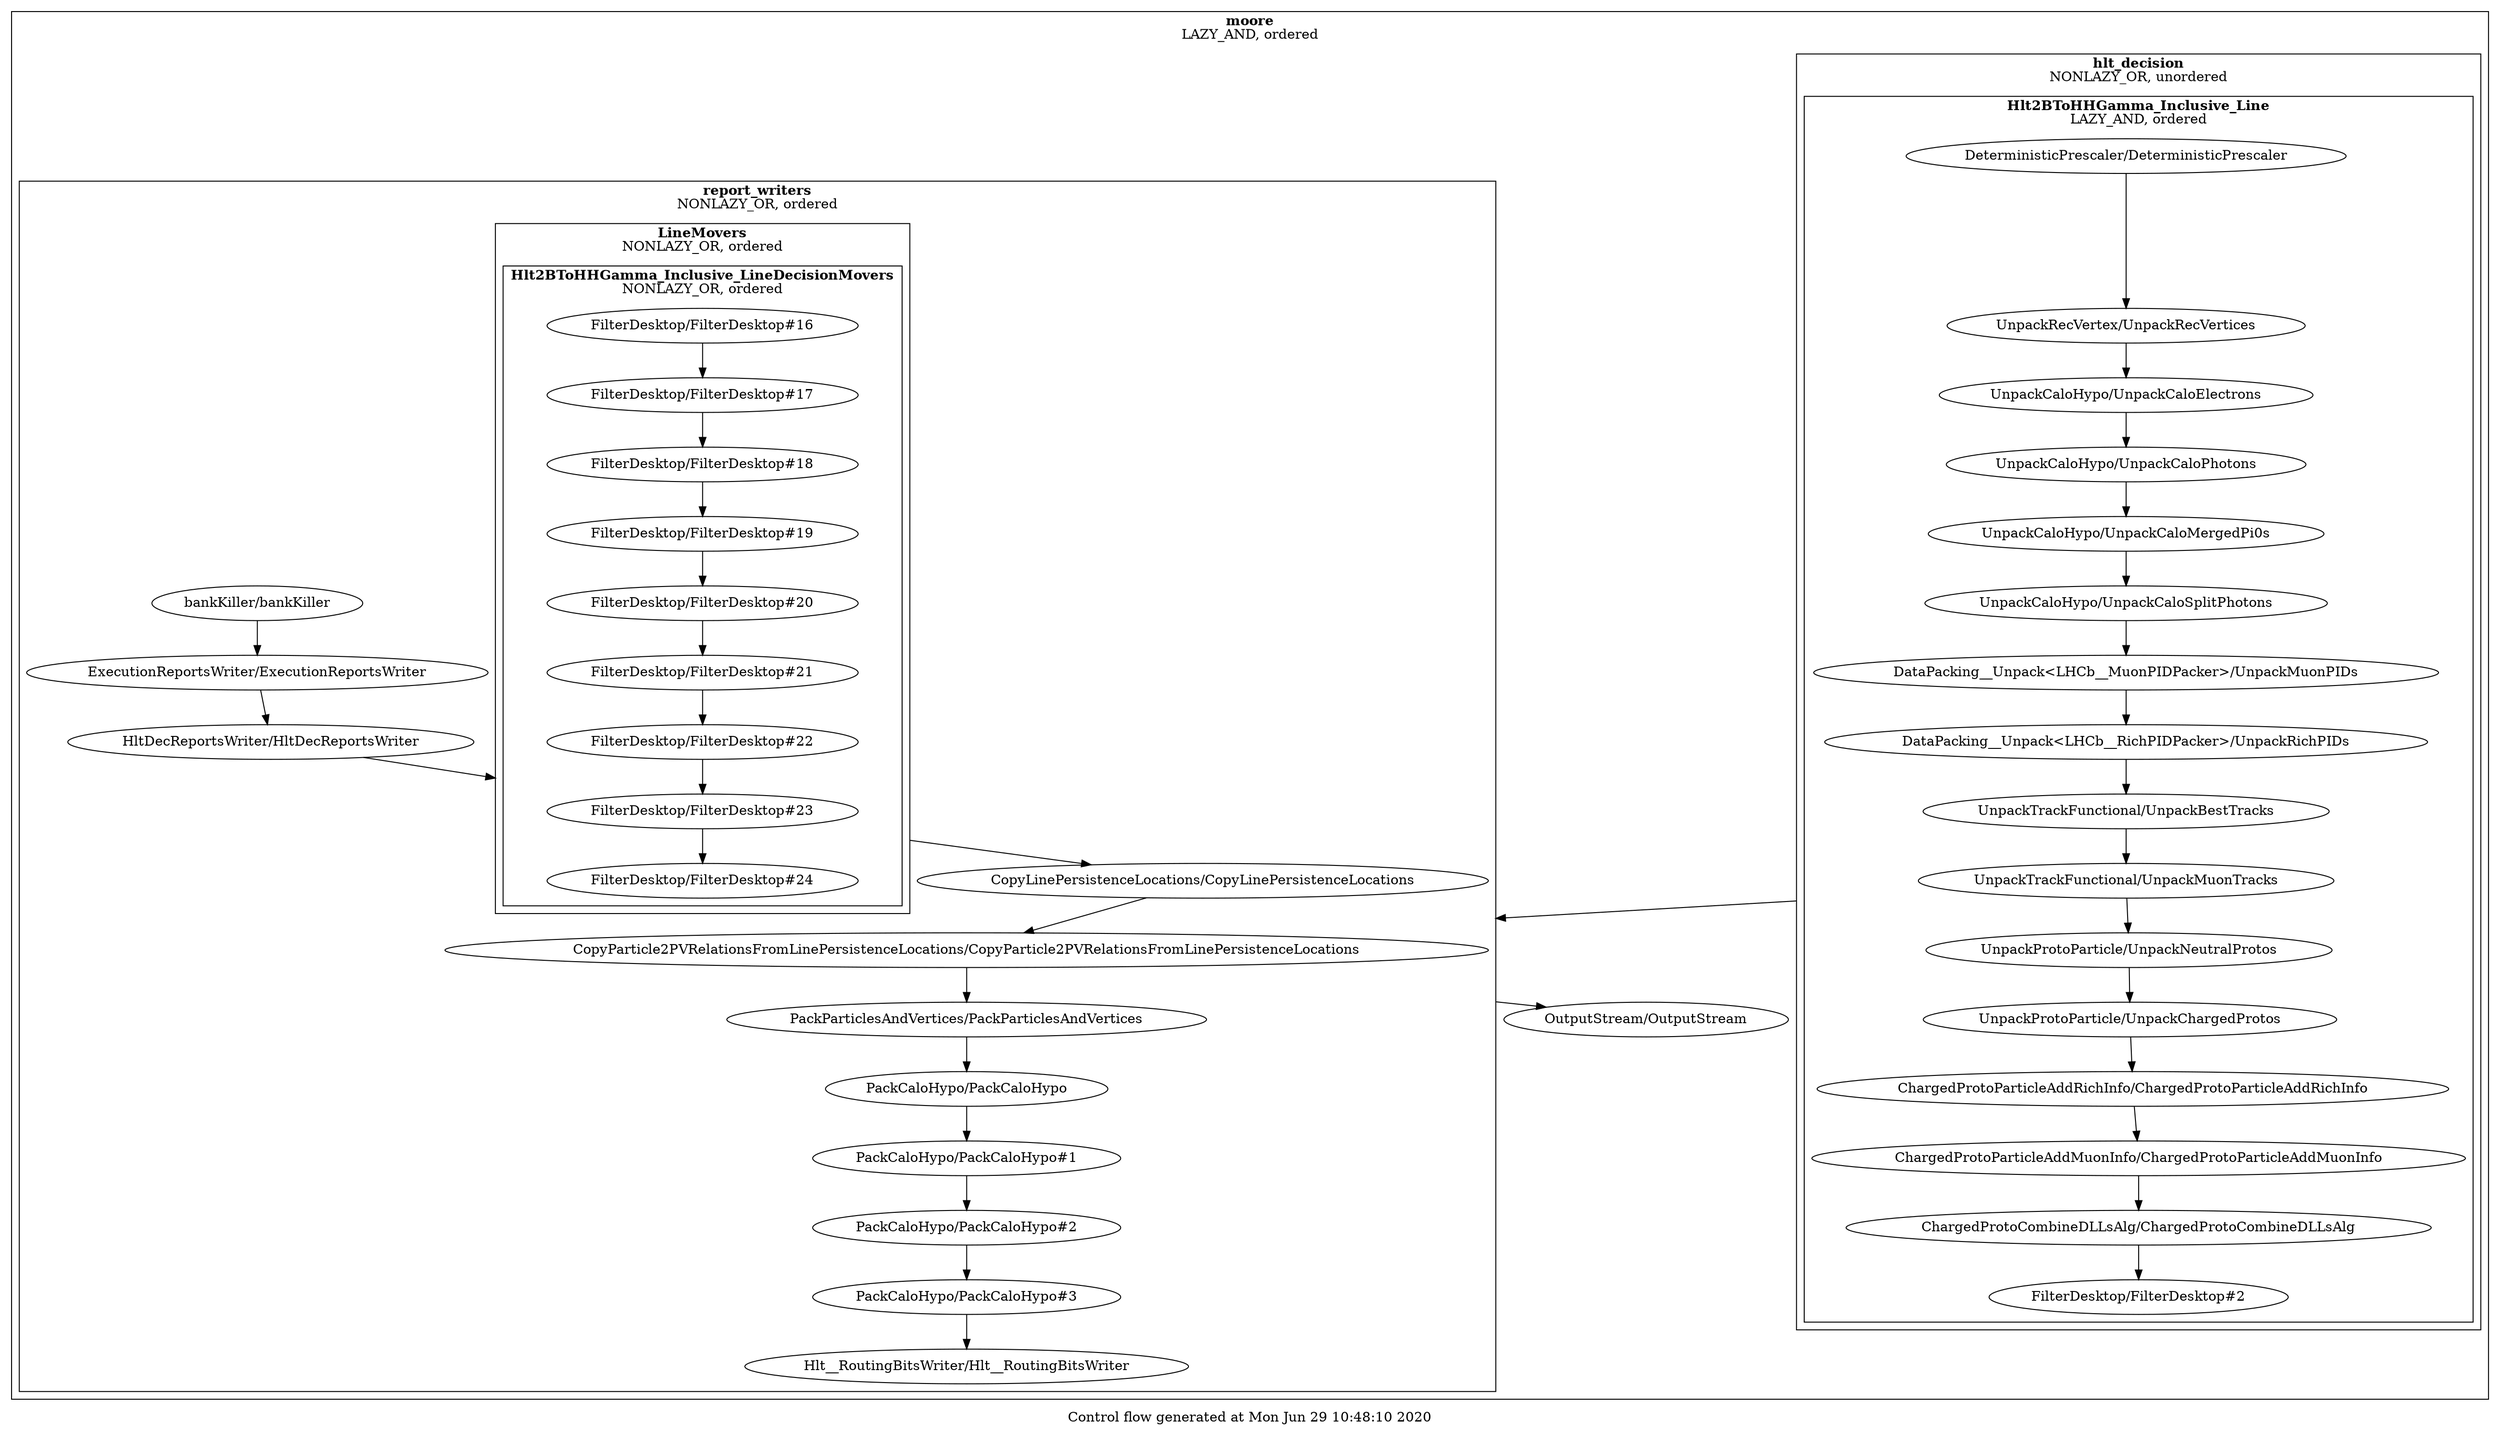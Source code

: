 strict digraph control_flow {
compound=True;
label="Control flow generated at Mon Jun 29 10:48:10 2020";
subgraph cluster_moore {
label=<<B>moore</B><BR/>LAZY_AND, ordered>;
edge [dir=forward];
subgraph cluster_hlt_decision {
label=<<B>hlt_decision</B><BR/>NONLAZY_OR, unordered>;
edge [dir=none];
subgraph cluster_Hlt2BToHHGamma_Inclusive_Line {
label=<<B>Hlt2BToHHGamma_Inclusive_Line</B><BR/>LAZY_AND, ordered>;
edge [dir=forward];
"Hlt2BToHHGamma_Inclusive_Line_DeterministicPrescaler/DeterministicPrescaler" [label="DeterministicPrescaler/DeterministicPrescaler"];
"Hlt2BToHHGamma_Inclusive_Line_UnpackRecVertex/UnpackRecVertices" [label="UnpackRecVertex/UnpackRecVertices"];
"Hlt2BToHHGamma_Inclusive_Line_DeterministicPrescaler/DeterministicPrescaler" -> "Hlt2BToHHGamma_Inclusive_Line_UnpackRecVertex/UnpackRecVertices";
"Hlt2BToHHGamma_Inclusive_Line_UnpackCaloHypo/UnpackCaloElectrons" [label="UnpackCaloHypo/UnpackCaloElectrons"];
"Hlt2BToHHGamma_Inclusive_Line_UnpackRecVertex/UnpackRecVertices" -> "Hlt2BToHHGamma_Inclusive_Line_UnpackCaloHypo/UnpackCaloElectrons";
"Hlt2BToHHGamma_Inclusive_Line_UnpackCaloHypo/UnpackCaloPhotons" [label="UnpackCaloHypo/UnpackCaloPhotons"];
"Hlt2BToHHGamma_Inclusive_Line_UnpackCaloHypo/UnpackCaloElectrons" -> "Hlt2BToHHGamma_Inclusive_Line_UnpackCaloHypo/UnpackCaloPhotons";
"Hlt2BToHHGamma_Inclusive_Line_UnpackCaloHypo/UnpackCaloMergedPi0s" [label="UnpackCaloHypo/UnpackCaloMergedPi0s"];
"Hlt2BToHHGamma_Inclusive_Line_UnpackCaloHypo/UnpackCaloPhotons" -> "Hlt2BToHHGamma_Inclusive_Line_UnpackCaloHypo/UnpackCaloMergedPi0s";
"Hlt2BToHHGamma_Inclusive_Line_UnpackCaloHypo/UnpackCaloSplitPhotons" [label="UnpackCaloHypo/UnpackCaloSplitPhotons"];
"Hlt2BToHHGamma_Inclusive_Line_UnpackCaloHypo/UnpackCaloMergedPi0s" -> "Hlt2BToHHGamma_Inclusive_Line_UnpackCaloHypo/UnpackCaloSplitPhotons";
"Hlt2BToHHGamma_Inclusive_Line_DataPacking__Unpack&lt;LHCb__MuonPIDPacker&gt;/UnpackMuonPIDs" [label="DataPacking__Unpack<LHCb__MuonPIDPacker>/UnpackMuonPIDs"];
"Hlt2BToHHGamma_Inclusive_Line_UnpackCaloHypo/UnpackCaloSplitPhotons" -> "Hlt2BToHHGamma_Inclusive_Line_DataPacking__Unpack&lt;LHCb__MuonPIDPacker&gt;/UnpackMuonPIDs";
"Hlt2BToHHGamma_Inclusive_Line_DataPacking__Unpack&lt;LHCb__RichPIDPacker&gt;/UnpackRichPIDs" [label="DataPacking__Unpack<LHCb__RichPIDPacker>/UnpackRichPIDs"];
"Hlt2BToHHGamma_Inclusive_Line_DataPacking__Unpack&lt;LHCb__MuonPIDPacker&gt;/UnpackMuonPIDs" -> "Hlt2BToHHGamma_Inclusive_Line_DataPacking__Unpack&lt;LHCb__RichPIDPacker&gt;/UnpackRichPIDs";
"Hlt2BToHHGamma_Inclusive_Line_UnpackTrackFunctional/UnpackBestTracks" [label="UnpackTrackFunctional/UnpackBestTracks"];
"Hlt2BToHHGamma_Inclusive_Line_DataPacking__Unpack&lt;LHCb__RichPIDPacker&gt;/UnpackRichPIDs" -> "Hlt2BToHHGamma_Inclusive_Line_UnpackTrackFunctional/UnpackBestTracks";
"Hlt2BToHHGamma_Inclusive_Line_UnpackTrackFunctional/UnpackMuonTracks" [label="UnpackTrackFunctional/UnpackMuonTracks"];
"Hlt2BToHHGamma_Inclusive_Line_UnpackTrackFunctional/UnpackBestTracks" -> "Hlt2BToHHGamma_Inclusive_Line_UnpackTrackFunctional/UnpackMuonTracks";
"Hlt2BToHHGamma_Inclusive_Line_UnpackProtoParticle/UnpackNeutralProtos" [label="UnpackProtoParticle/UnpackNeutralProtos"];
"Hlt2BToHHGamma_Inclusive_Line_UnpackTrackFunctional/UnpackMuonTracks" -> "Hlt2BToHHGamma_Inclusive_Line_UnpackProtoParticle/UnpackNeutralProtos";
"Hlt2BToHHGamma_Inclusive_Line_UnpackProtoParticle/UnpackChargedProtos" [label="UnpackProtoParticle/UnpackChargedProtos"];
"Hlt2BToHHGamma_Inclusive_Line_UnpackProtoParticle/UnpackNeutralProtos" -> "Hlt2BToHHGamma_Inclusive_Line_UnpackProtoParticle/UnpackChargedProtos";
"Hlt2BToHHGamma_Inclusive_Line_ChargedProtoParticleAddRichInfo/ChargedProtoParticleAddRichInfo" [label="ChargedProtoParticleAddRichInfo/ChargedProtoParticleAddRichInfo"];
"Hlt2BToHHGamma_Inclusive_Line_UnpackProtoParticle/UnpackChargedProtos" -> "Hlt2BToHHGamma_Inclusive_Line_ChargedProtoParticleAddRichInfo/ChargedProtoParticleAddRichInfo";
"Hlt2BToHHGamma_Inclusive_Line_ChargedProtoParticleAddMuonInfo/ChargedProtoParticleAddMuonInfo" [label="ChargedProtoParticleAddMuonInfo/ChargedProtoParticleAddMuonInfo"];
"Hlt2BToHHGamma_Inclusive_Line_ChargedProtoParticleAddRichInfo/ChargedProtoParticleAddRichInfo" -> "Hlt2BToHHGamma_Inclusive_Line_ChargedProtoParticleAddMuonInfo/ChargedProtoParticleAddMuonInfo";
"Hlt2BToHHGamma_Inclusive_Line_ChargedProtoCombineDLLsAlg/ChargedProtoCombineDLLsAlg" [label="ChargedProtoCombineDLLsAlg/ChargedProtoCombineDLLsAlg"];
"Hlt2BToHHGamma_Inclusive_Line_ChargedProtoParticleAddMuonInfo/ChargedProtoParticleAddMuonInfo" -> "Hlt2BToHHGamma_Inclusive_Line_ChargedProtoCombineDLLsAlg/ChargedProtoCombineDLLsAlg";
"Hlt2BToHHGamma_Inclusive_Line_FilterDesktop/FilterDesktop#2" [label="FilterDesktop/FilterDesktop#2"];
"Hlt2BToHHGamma_Inclusive_Line_ChargedProtoCombineDLLsAlg/ChargedProtoCombineDLLsAlg" -> "Hlt2BToHHGamma_Inclusive_Line_FilterDesktop/FilterDesktop#2";
}

}

subgraph cluster_report_writers {
label=<<B>report_writers</B><BR/>NONLAZY_OR, ordered>;
edge [dir=forward];
"report_writers_bankKiller/bankKiller" [label="bankKiller/bankKiller"];
"report_writers_ExecutionReportsWriter/ExecutionReportsWriter" [label="ExecutionReportsWriter/ExecutionReportsWriter"];
"report_writers_bankKiller/bankKiller" -> "report_writers_ExecutionReportsWriter/ExecutionReportsWriter";
"report_writers_HltDecReportsWriter/HltDecReportsWriter" [label="HltDecReportsWriter/HltDecReportsWriter"];
"report_writers_ExecutionReportsWriter/ExecutionReportsWriter" -> "report_writers_HltDecReportsWriter/HltDecReportsWriter";
subgraph cluster_LineMovers {
label=<<B>LineMovers</B><BR/>NONLAZY_OR, ordered>;
edge [dir=forward];
subgraph cluster_Hlt2BToHHGamma_Inclusive_LineDecisionMovers {
label=<<B>Hlt2BToHHGamma_Inclusive_LineDecisionMovers</B><BR/>NONLAZY_OR, ordered>;
edge [dir=forward];
"Hlt2BToHHGamma_Inclusive_LineDecisionMovers_FilterDesktop/FilterDesktop#16" [label="FilterDesktop/FilterDesktop#16"];
"Hlt2BToHHGamma_Inclusive_LineDecisionMovers_FilterDesktop/FilterDesktop#17" [label="FilterDesktop/FilterDesktop#17"];
"Hlt2BToHHGamma_Inclusive_LineDecisionMovers_FilterDesktop/FilterDesktop#16" -> "Hlt2BToHHGamma_Inclusive_LineDecisionMovers_FilterDesktop/FilterDesktop#17";
"Hlt2BToHHGamma_Inclusive_LineDecisionMovers_FilterDesktop/FilterDesktop#18" [label="FilterDesktop/FilterDesktop#18"];
"Hlt2BToHHGamma_Inclusive_LineDecisionMovers_FilterDesktop/FilterDesktop#17" -> "Hlt2BToHHGamma_Inclusive_LineDecisionMovers_FilterDesktop/FilterDesktop#18";
"Hlt2BToHHGamma_Inclusive_LineDecisionMovers_FilterDesktop/FilterDesktop#19" [label="FilterDesktop/FilterDesktop#19"];
"Hlt2BToHHGamma_Inclusive_LineDecisionMovers_FilterDesktop/FilterDesktop#18" -> "Hlt2BToHHGamma_Inclusive_LineDecisionMovers_FilterDesktop/FilterDesktop#19";
"Hlt2BToHHGamma_Inclusive_LineDecisionMovers_FilterDesktop/FilterDesktop#20" [label="FilterDesktop/FilterDesktop#20"];
"Hlt2BToHHGamma_Inclusive_LineDecisionMovers_FilterDesktop/FilterDesktop#19" -> "Hlt2BToHHGamma_Inclusive_LineDecisionMovers_FilterDesktop/FilterDesktop#20";
"Hlt2BToHHGamma_Inclusive_LineDecisionMovers_FilterDesktop/FilterDesktop#21" [label="FilterDesktop/FilterDesktop#21"];
"Hlt2BToHHGamma_Inclusive_LineDecisionMovers_FilterDesktop/FilterDesktop#20" -> "Hlt2BToHHGamma_Inclusive_LineDecisionMovers_FilterDesktop/FilterDesktop#21";
"Hlt2BToHHGamma_Inclusive_LineDecisionMovers_FilterDesktop/FilterDesktop#22" [label="FilterDesktop/FilterDesktop#22"];
"Hlt2BToHHGamma_Inclusive_LineDecisionMovers_FilterDesktop/FilterDesktop#21" -> "Hlt2BToHHGamma_Inclusive_LineDecisionMovers_FilterDesktop/FilterDesktop#22";
"Hlt2BToHHGamma_Inclusive_LineDecisionMovers_FilterDesktop/FilterDesktop#23" [label="FilterDesktop/FilterDesktop#23"];
"Hlt2BToHHGamma_Inclusive_LineDecisionMovers_FilterDesktop/FilterDesktop#22" -> "Hlt2BToHHGamma_Inclusive_LineDecisionMovers_FilterDesktop/FilterDesktop#23";
"Hlt2BToHHGamma_Inclusive_LineDecisionMovers_FilterDesktop/FilterDesktop#24" [label="FilterDesktop/FilterDesktop#24"];
"Hlt2BToHHGamma_Inclusive_LineDecisionMovers_FilterDesktop/FilterDesktop#23" -> "Hlt2BToHHGamma_Inclusive_LineDecisionMovers_FilterDesktop/FilterDesktop#24";
}

}

"report_writers_HltDecReportsWriter/HltDecReportsWriter" -> "Hlt2BToHHGamma_Inclusive_LineDecisionMovers_FilterDesktop/FilterDesktop#23"  [lhead=cluster_LineMovers];
"report_writers_CopyLinePersistenceLocations/CopyLinePersistenceLocations" [label="CopyLinePersistenceLocations/CopyLinePersistenceLocations"];
"Hlt2BToHHGamma_Inclusive_LineDecisionMovers_FilterDesktop/FilterDesktop#23" -> "report_writers_CopyLinePersistenceLocations/CopyLinePersistenceLocations"  [ltail=cluster_LineMovers];
"report_writers_CopyParticle2PVRelationsFromLinePersistenceLocations/CopyParticle2PVRelationsFromLinePersistenceLocations" [label="CopyParticle2PVRelationsFromLinePersistenceLocations/CopyParticle2PVRelationsFromLinePersistenceLocations"];
"report_writers_CopyLinePersistenceLocations/CopyLinePersistenceLocations" -> "report_writers_CopyParticle2PVRelationsFromLinePersistenceLocations/CopyParticle2PVRelationsFromLinePersistenceLocations";
"report_writers_PackParticlesAndVertices/PackParticlesAndVertices" [label="PackParticlesAndVertices/PackParticlesAndVertices"];
"report_writers_CopyParticle2PVRelationsFromLinePersistenceLocations/CopyParticle2PVRelationsFromLinePersistenceLocations" -> "report_writers_PackParticlesAndVertices/PackParticlesAndVertices";
"report_writers_PackCaloHypo/PackCaloHypo" [label="PackCaloHypo/PackCaloHypo"];
"report_writers_PackParticlesAndVertices/PackParticlesAndVertices" -> "report_writers_PackCaloHypo/PackCaloHypo";
"report_writers_PackCaloHypo/PackCaloHypo#1" [label="PackCaloHypo/PackCaloHypo#1"];
"report_writers_PackCaloHypo/PackCaloHypo" -> "report_writers_PackCaloHypo/PackCaloHypo#1";
"report_writers_PackCaloHypo/PackCaloHypo#2" [label="PackCaloHypo/PackCaloHypo#2"];
"report_writers_PackCaloHypo/PackCaloHypo#1" -> "report_writers_PackCaloHypo/PackCaloHypo#2";
"report_writers_PackCaloHypo/PackCaloHypo#3" [label="PackCaloHypo/PackCaloHypo#3"];
"report_writers_PackCaloHypo/PackCaloHypo#2" -> "report_writers_PackCaloHypo/PackCaloHypo#3";
"report_writers_Hlt__RoutingBitsWriter/Hlt__RoutingBitsWriter" [label="Hlt__RoutingBitsWriter/Hlt__RoutingBitsWriter"];
"report_writers_PackCaloHypo/PackCaloHypo#3" -> "report_writers_Hlt__RoutingBitsWriter/Hlt__RoutingBitsWriter";
}

"Hlt2BToHHGamma_Inclusive_Line_UnpackTrackFunctional/UnpackMuonTracks" -> "report_writers_CopyParticle2PVRelationsFromLinePersistenceLocations/CopyParticle2PVRelationsFromLinePersistenceLocations"  [lhead=cluster_report_writers, ltail=cluster_hlt_decision];
"moore_OutputStream/OutputStream" [label="OutputStream/OutputStream"];
"report_writers_CopyParticle2PVRelationsFromLinePersistenceLocations/CopyParticle2PVRelationsFromLinePersistenceLocations" -> "moore_OutputStream/OutputStream"  [ltail=cluster_report_writers];
}

}
